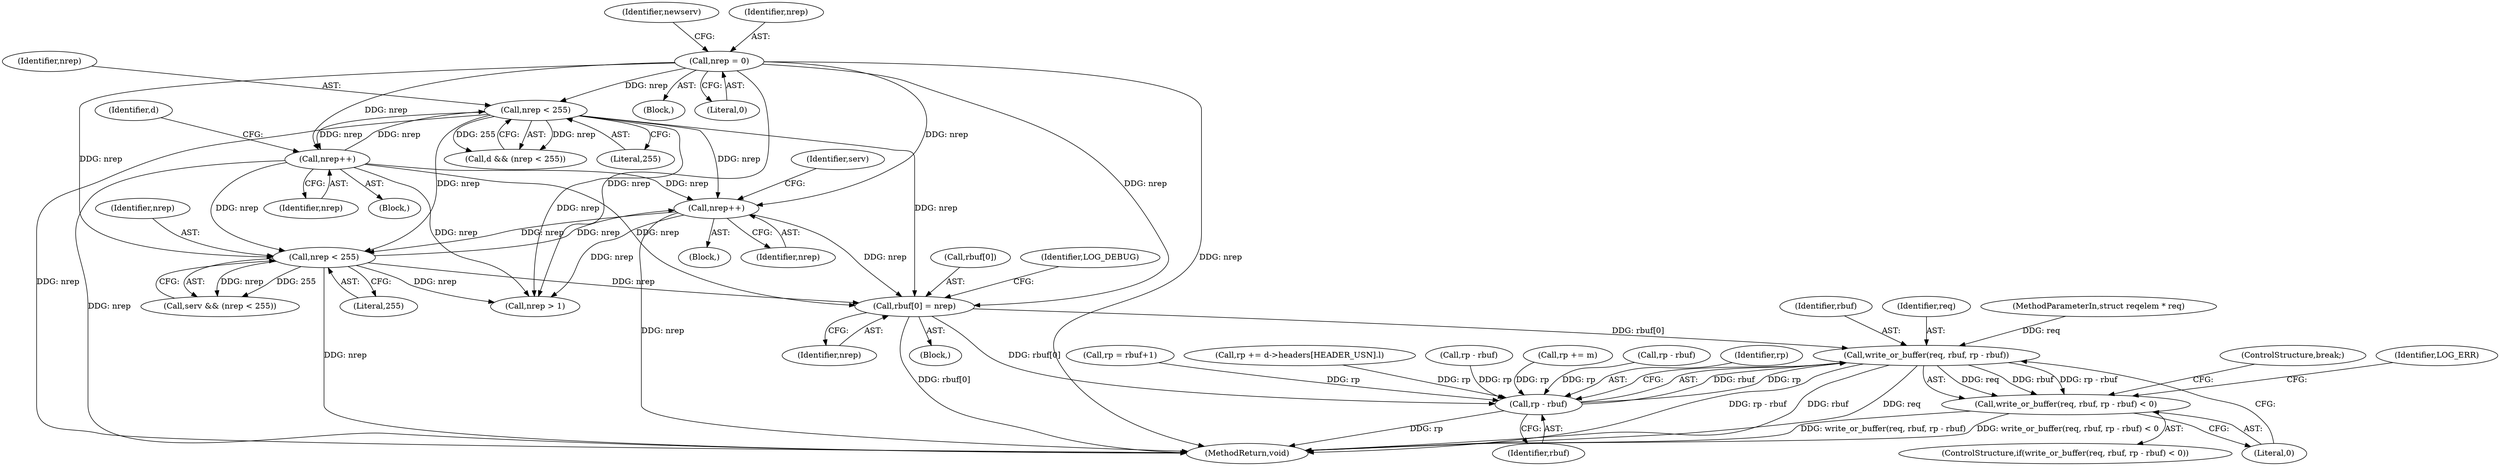 digraph "0_miniupnp_b238cade9a173c6f751a34acf8ccff838a62aa47@array" {
"1000652" [label="(Call,rbuf[0] = nrep)"];
"1000308" [label="(Call,nrep < 255)"];
"1000510" [label="(Call,nrep++)"];
"1000130" [label="(Call,nrep = 0)"];
"1000650" [label="(Call,nrep++)"];
"1000525" [label="(Call,nrep < 255)"];
"1000672" [label="(Call,write_or_buffer(req, rbuf, rp - rbuf))"];
"1000671" [label="(Call,write_or_buffer(req, rbuf, rp - rbuf) < 0)"];
"1000675" [label="(Call,rp - rbuf)"];
"1000653" [label="(Call,rbuf[0])"];
"1000674" [label="(Identifier,rbuf)"];
"1000595" [label="(Block,)"];
"1000678" [label="(Literal,0)"];
"1000300" [label="(Call,rp = rbuf+1)"];
"1000501" [label="(Call,rp += d->headers[HEADER_USN].l)"];
"1000352" [label="(Call,rp - rbuf)"];
"1000116" [label="(Block,)"];
"1000651" [label="(Identifier,nrep)"];
"1000673" [label="(Identifier,req)"];
"1000115" [label="(MethodParameterIn,struct reqelem * req)"];
"1000132" [label="(Literal,0)"];
"1000130" [label="(Call,nrep = 0)"];
"1000687" [label="(ControlStructure,break;)"];
"1000675" [label="(Call,rp - rbuf)"];
"1000672" [label="(Call,write_or_buffer(req, rbuf, rp - rbuf))"];
"1000136" [label="(Identifier,newserv)"];
"1000656" [label="(Identifier,nrep)"];
"1000647" [label="(Call,rp += m)"];
"1000555" [label="(Call,rp - rbuf)"];
"1000529" [label="(Identifier,serv)"];
"1000525" [label="(Call,nrep < 255)"];
"1000309" [label="(Identifier,nrep)"];
"1000681" [label="(Identifier,LOG_ERR)"];
"1000671" [label="(Call,write_or_buffer(req, rbuf, rp - rbuf) < 0)"];
"1000511" [label="(Identifier,nrep)"];
"1000670" [label="(ControlStructure,if(write_or_buffer(req, rbuf, rp - rbuf) < 0))"];
"1000527" [label="(Literal,255)"];
"1000131" [label="(Identifier,nrep)"];
"1000398" [label="(Block,)"];
"1000510" [label="(Call,nrep++)"];
"1000310" [label="(Literal,255)"];
"1000650" [label="(Call,nrep++)"];
"1000523" [label="(Call,serv && (nrep < 255))"];
"1000658" [label="(Identifier,LOG_DEBUG)"];
"1000677" [label="(Identifier,rbuf)"];
"1001136" [label="(MethodReturn,void)"];
"1000652" [label="(Call,rbuf[0] = nrep)"];
"1000308" [label="(Call,nrep < 255)"];
"1000526" [label="(Identifier,nrep)"];
"1000513" [label="(Identifier,d)"];
"1000665" [label="(Call,nrep > 1)"];
"1000306" [label="(Call,d && (nrep < 255))"];
"1000676" [label="(Identifier,rp)"];
"1000255" [label="(Block,)"];
"1000652" -> "1000255"  [label="AST: "];
"1000652" -> "1000656"  [label="CFG: "];
"1000653" -> "1000652"  [label="AST: "];
"1000656" -> "1000652"  [label="AST: "];
"1000658" -> "1000652"  [label="CFG: "];
"1000652" -> "1001136"  [label="DDG: rbuf[0]"];
"1000308" -> "1000652"  [label="DDG: nrep"];
"1000650" -> "1000652"  [label="DDG: nrep"];
"1000510" -> "1000652"  [label="DDG: nrep"];
"1000525" -> "1000652"  [label="DDG: nrep"];
"1000130" -> "1000652"  [label="DDG: nrep"];
"1000652" -> "1000672"  [label="DDG: rbuf[0]"];
"1000652" -> "1000675"  [label="DDG: rbuf[0]"];
"1000308" -> "1000306"  [label="AST: "];
"1000308" -> "1000310"  [label="CFG: "];
"1000309" -> "1000308"  [label="AST: "];
"1000310" -> "1000308"  [label="AST: "];
"1000306" -> "1000308"  [label="CFG: "];
"1000308" -> "1001136"  [label="DDG: nrep"];
"1000308" -> "1000306"  [label="DDG: nrep"];
"1000308" -> "1000306"  [label="DDG: 255"];
"1000510" -> "1000308"  [label="DDG: nrep"];
"1000130" -> "1000308"  [label="DDG: nrep"];
"1000308" -> "1000510"  [label="DDG: nrep"];
"1000308" -> "1000525"  [label="DDG: nrep"];
"1000308" -> "1000650"  [label="DDG: nrep"];
"1000308" -> "1000665"  [label="DDG: nrep"];
"1000510" -> "1000398"  [label="AST: "];
"1000510" -> "1000511"  [label="CFG: "];
"1000511" -> "1000510"  [label="AST: "];
"1000513" -> "1000510"  [label="CFG: "];
"1000510" -> "1001136"  [label="DDG: nrep"];
"1000130" -> "1000510"  [label="DDG: nrep"];
"1000510" -> "1000525"  [label="DDG: nrep"];
"1000510" -> "1000650"  [label="DDG: nrep"];
"1000510" -> "1000665"  [label="DDG: nrep"];
"1000130" -> "1000116"  [label="AST: "];
"1000130" -> "1000132"  [label="CFG: "];
"1000131" -> "1000130"  [label="AST: "];
"1000132" -> "1000130"  [label="AST: "];
"1000136" -> "1000130"  [label="CFG: "];
"1000130" -> "1001136"  [label="DDG: nrep"];
"1000130" -> "1000525"  [label="DDG: nrep"];
"1000130" -> "1000650"  [label="DDG: nrep"];
"1000130" -> "1000665"  [label="DDG: nrep"];
"1000650" -> "1000595"  [label="AST: "];
"1000650" -> "1000651"  [label="CFG: "];
"1000651" -> "1000650"  [label="AST: "];
"1000529" -> "1000650"  [label="CFG: "];
"1000650" -> "1001136"  [label="DDG: nrep"];
"1000650" -> "1000525"  [label="DDG: nrep"];
"1000525" -> "1000650"  [label="DDG: nrep"];
"1000650" -> "1000665"  [label="DDG: nrep"];
"1000525" -> "1000523"  [label="AST: "];
"1000525" -> "1000527"  [label="CFG: "];
"1000526" -> "1000525"  [label="AST: "];
"1000527" -> "1000525"  [label="AST: "];
"1000523" -> "1000525"  [label="CFG: "];
"1000525" -> "1001136"  [label="DDG: nrep"];
"1000525" -> "1000523"  [label="DDG: nrep"];
"1000525" -> "1000523"  [label="DDG: 255"];
"1000525" -> "1000665"  [label="DDG: nrep"];
"1000672" -> "1000671"  [label="AST: "];
"1000672" -> "1000675"  [label="CFG: "];
"1000673" -> "1000672"  [label="AST: "];
"1000674" -> "1000672"  [label="AST: "];
"1000675" -> "1000672"  [label="AST: "];
"1000678" -> "1000672"  [label="CFG: "];
"1000672" -> "1001136"  [label="DDG: rp - rbuf"];
"1000672" -> "1001136"  [label="DDG: rbuf"];
"1000672" -> "1001136"  [label="DDG: req"];
"1000672" -> "1000671"  [label="DDG: req"];
"1000672" -> "1000671"  [label="DDG: rbuf"];
"1000672" -> "1000671"  [label="DDG: rp - rbuf"];
"1000115" -> "1000672"  [label="DDG: req"];
"1000675" -> "1000672"  [label="DDG: rbuf"];
"1000675" -> "1000672"  [label="DDG: rp"];
"1000671" -> "1000670"  [label="AST: "];
"1000671" -> "1000678"  [label="CFG: "];
"1000678" -> "1000671"  [label="AST: "];
"1000681" -> "1000671"  [label="CFG: "];
"1000687" -> "1000671"  [label="CFG: "];
"1000671" -> "1001136"  [label="DDG: write_or_buffer(req, rbuf, rp - rbuf)"];
"1000671" -> "1001136"  [label="DDG: write_or_buffer(req, rbuf, rp - rbuf) < 0"];
"1000675" -> "1000677"  [label="CFG: "];
"1000676" -> "1000675"  [label="AST: "];
"1000677" -> "1000675"  [label="AST: "];
"1000675" -> "1001136"  [label="DDG: rp"];
"1000352" -> "1000675"  [label="DDG: rp"];
"1000501" -> "1000675"  [label="DDG: rp"];
"1000647" -> "1000675"  [label="DDG: rp"];
"1000555" -> "1000675"  [label="DDG: rp"];
"1000300" -> "1000675"  [label="DDG: rp"];
}
